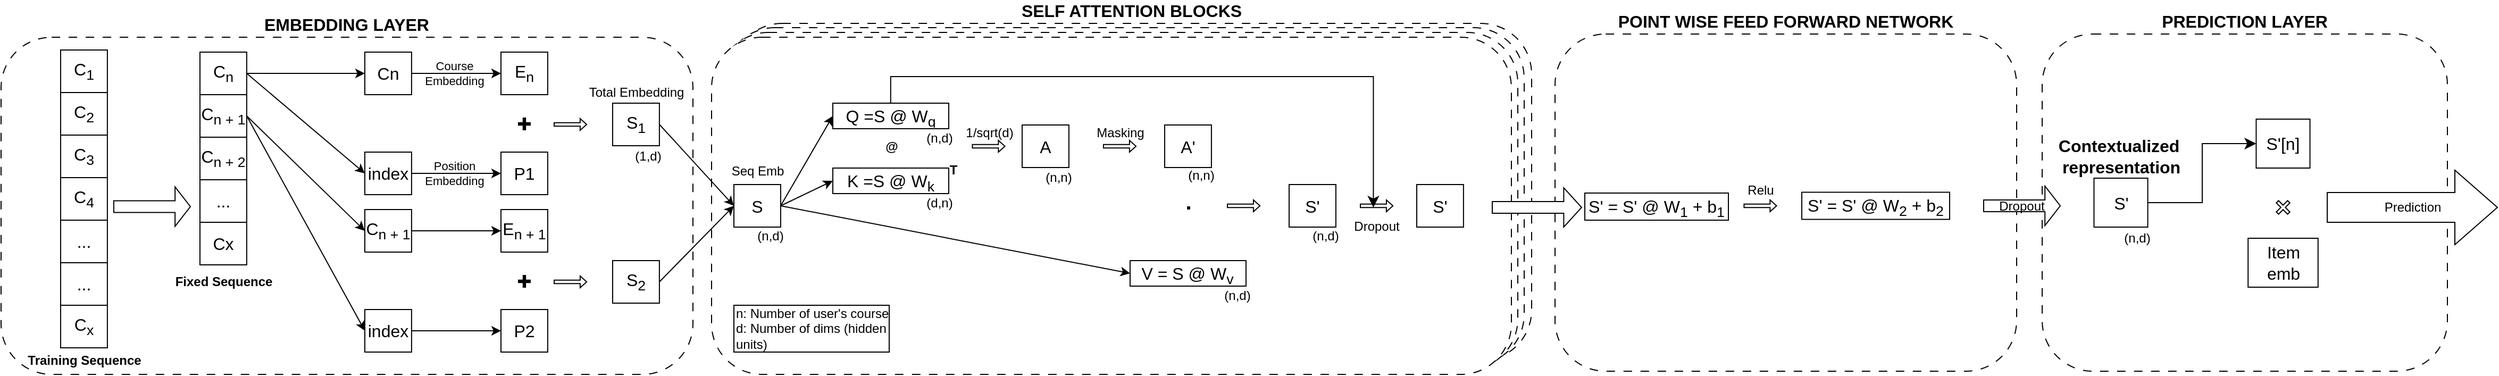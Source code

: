 <mxfile version="26.2.15" pages="2">
  <diagram name="SASRec" id="ycd4AqWMqtb6JNKQn1Xa">
    <mxGraphModel dx="1640" dy="646" grid="0" gridSize="10" guides="1" tooltips="1" connect="1" arrows="1" fold="1" page="0" pageScale="1" pageWidth="850" pageHeight="1100" math="0" shadow="0">
      <root>
        <mxCell id="0" />
        <mxCell id="1" parent="0" />
        <mxCell id="j9KJ5yuXrT_S9AdhNe95-25" value="&lt;b&gt;&lt;font style=&quot;font-size: 16px;&quot;&gt;PREDICTION LAYER&lt;/font&gt;&lt;/b&gt;" style="rounded=1;whiteSpace=wrap;html=1;dashed=1;dashPattern=8 8;labelPosition=center;verticalLabelPosition=top;align=center;verticalAlign=bottom;" parent="1" vertex="1">
          <mxGeometry x="1712" y="216" width="381" height="317" as="geometry" />
        </mxCell>
        <mxCell id="j9KJ5yuXrT_S9AdhNe95-22" value="&lt;b&gt;&lt;font style=&quot;font-size: 16px;&quot;&gt;SELF ATTENTION BLOCKS&lt;/font&gt;&lt;/b&gt;" style="rounded=1;whiteSpace=wrap;html=1;dashed=1;dashPattern=8 8;labelPosition=center;verticalLabelPosition=top;align=center;verticalAlign=bottom;" parent="1" vertex="1">
          <mxGeometry x="480" y="206" width="752" height="317" as="geometry" />
        </mxCell>
        <mxCell id="j9KJ5yuXrT_S9AdhNe95-24" value="" style="rounded=1;whiteSpace=wrap;html=1;dashed=1;dashPattern=8 8;labelPosition=center;verticalLabelPosition=top;align=center;verticalAlign=bottom;" parent="1" vertex="1">
          <mxGeometry x="473" y="210" width="752" height="317" as="geometry" />
        </mxCell>
        <mxCell id="j9KJ5yuXrT_S9AdhNe95-23" value="" style="rounded=1;whiteSpace=wrap;html=1;dashed=1;dashPattern=8 8;labelPosition=center;verticalLabelPosition=top;align=center;verticalAlign=bottom;" parent="1" vertex="1">
          <mxGeometry x="467" y="214.5" width="752" height="317" as="geometry" />
        </mxCell>
        <mxCell id="j9KJ5yuXrT_S9AdhNe95-2" value="&lt;b&gt;&lt;font style=&quot;font-size: 16px;&quot;&gt;EMBEDDING LAYER&lt;/font&gt;&lt;/b&gt;" style="rounded=1;whiteSpace=wrap;html=1;dashed=1;dashPattern=8 8;labelPosition=center;verticalLabelPosition=top;align=center;verticalAlign=bottom;" parent="1" vertex="1">
          <mxGeometry x="-207" y="219" width="650.48" height="317" as="geometry" />
        </mxCell>
        <mxCell id="rvzsoMnx6y7NhFi0UlCl-1" value="" style="rounded=1;whiteSpace=wrap;html=1;dashed=1;dashPattern=8 8;labelPosition=center;verticalLabelPosition=top;align=center;verticalAlign=bottom;" parent="1" vertex="1">
          <mxGeometry x="461" y="219" width="752" height="317" as="geometry" />
        </mxCell>
        <mxCell id="rvzsoMnx6y7NhFi0UlCl-27" value="" style="group" parent="1" vertex="1" connectable="0">
          <mxGeometry x="-29.02" y="194" width="62" height="239" as="geometry" />
        </mxCell>
        <mxCell id="rvzsoMnx6y7NhFi0UlCl-3" value="" style="shape=table;startSize=0;container=1;collapsible=0;childLayout=tableLayout;fontSize=16;" parent="rvzsoMnx6y7NhFi0UlCl-27" vertex="1">
          <mxGeometry x="9.02" y="39" width="43.952" height="200" as="geometry" />
        </mxCell>
        <mxCell id="rvzsoMnx6y7NhFi0UlCl-24" style="shape=tableRow;horizontal=0;startSize=0;swimlaneHead=0;swimlaneBody=0;strokeColor=inherit;top=0;left=0;bottom=0;right=0;collapsible=0;dropTarget=0;fillColor=none;points=[[0,0.5],[1,0.5]];portConstraint=eastwest;fontSize=16;" parent="rvzsoMnx6y7NhFi0UlCl-3" vertex="1">
          <mxGeometry width="43.952" height="40" as="geometry" />
        </mxCell>
        <mxCell id="rvzsoMnx6y7NhFi0UlCl-25" value="C&lt;sub&gt;n&lt;/sub&gt;" style="shape=partialRectangle;html=1;whiteSpace=wrap;connectable=0;strokeColor=inherit;overflow=hidden;fillColor=none;top=0;left=0;bottom=0;right=0;pointerEvents=1;fontSize=16;" parent="rvzsoMnx6y7NhFi0UlCl-24" vertex="1">
          <mxGeometry width="44" height="40" as="geometry">
            <mxRectangle width="44" height="40" as="alternateBounds" />
          </mxGeometry>
        </mxCell>
        <mxCell id="rvzsoMnx6y7NhFi0UlCl-22" style="shape=tableRow;horizontal=0;startSize=0;swimlaneHead=0;swimlaneBody=0;strokeColor=inherit;top=0;left=0;bottom=0;right=0;collapsible=0;dropTarget=0;fillColor=none;points=[[0,0.5],[1,0.5]];portConstraint=eastwest;fontSize=16;" parent="rvzsoMnx6y7NhFi0UlCl-3" vertex="1">
          <mxGeometry y="40" width="43.952" height="40" as="geometry" />
        </mxCell>
        <mxCell id="rvzsoMnx6y7NhFi0UlCl-23" value="C&lt;sub&gt;n + 1&lt;/sub&gt;" style="shape=partialRectangle;html=1;whiteSpace=wrap;connectable=0;strokeColor=inherit;overflow=hidden;fillColor=none;top=0;left=0;bottom=0;right=0;pointerEvents=1;fontSize=16;" parent="rvzsoMnx6y7NhFi0UlCl-22" vertex="1">
          <mxGeometry width="44" height="40" as="geometry">
            <mxRectangle width="44" height="40" as="alternateBounds" />
          </mxGeometry>
        </mxCell>
        <mxCell id="rvzsoMnx6y7NhFi0UlCl-4" value="" style="shape=tableRow;horizontal=0;startSize=0;swimlaneHead=0;swimlaneBody=0;strokeColor=inherit;top=0;left=0;bottom=0;right=0;collapsible=0;dropTarget=0;fillColor=none;points=[[0,0.5],[1,0.5]];portConstraint=eastwest;fontSize=16;" parent="rvzsoMnx6y7NhFi0UlCl-3" vertex="1">
          <mxGeometry y="80" width="43.952" height="40" as="geometry" />
        </mxCell>
        <mxCell id="rvzsoMnx6y7NhFi0UlCl-5" value="C&lt;sub&gt;n + 2&lt;/sub&gt;" style="shape=partialRectangle;html=1;whiteSpace=wrap;connectable=0;strokeColor=inherit;overflow=hidden;fillColor=none;top=0;left=0;bottom=0;right=0;pointerEvents=1;fontSize=16;" parent="rvzsoMnx6y7NhFi0UlCl-4" vertex="1">
          <mxGeometry width="44" height="40" as="geometry">
            <mxRectangle width="44" height="40" as="alternateBounds" />
          </mxGeometry>
        </mxCell>
        <mxCell id="rvzsoMnx6y7NhFi0UlCl-8" value="" style="shape=tableRow;horizontal=0;startSize=0;swimlaneHead=0;swimlaneBody=0;strokeColor=inherit;top=0;left=0;bottom=0;right=0;collapsible=0;dropTarget=0;fillColor=none;points=[[0,0.5],[1,0.5]];portConstraint=eastwest;fontSize=16;" parent="rvzsoMnx6y7NhFi0UlCl-3" vertex="1">
          <mxGeometry y="120" width="43.952" height="40" as="geometry" />
        </mxCell>
        <mxCell id="rvzsoMnx6y7NhFi0UlCl-9" value="..." style="shape=partialRectangle;html=1;whiteSpace=wrap;connectable=0;strokeColor=inherit;overflow=hidden;fillColor=none;top=0;left=0;bottom=0;right=0;pointerEvents=1;fontSize=16;" parent="rvzsoMnx6y7NhFi0UlCl-8" vertex="1">
          <mxGeometry width="44" height="40" as="geometry">
            <mxRectangle width="44" height="40" as="alternateBounds" />
          </mxGeometry>
        </mxCell>
        <mxCell id="rvzsoMnx6y7NhFi0UlCl-12" value="" style="shape=tableRow;horizontal=0;startSize=0;swimlaneHead=0;swimlaneBody=0;strokeColor=inherit;top=0;left=0;bottom=0;right=0;collapsible=0;dropTarget=0;fillColor=none;points=[[0,0.5],[1,0.5]];portConstraint=eastwest;fontSize=16;" parent="rvzsoMnx6y7NhFi0UlCl-3" vertex="1">
          <mxGeometry y="160" width="43.952" height="40" as="geometry" />
        </mxCell>
        <mxCell id="rvzsoMnx6y7NhFi0UlCl-13" value="Cx" style="shape=partialRectangle;html=1;whiteSpace=wrap;connectable=0;strokeColor=inherit;overflow=hidden;fillColor=none;top=0;left=0;bottom=0;right=0;pointerEvents=1;fontSize=16;" parent="rvzsoMnx6y7NhFi0UlCl-12" vertex="1">
          <mxGeometry width="44" height="40" as="geometry">
            <mxRectangle width="44" height="40" as="alternateBounds" />
          </mxGeometry>
        </mxCell>
        <mxCell id="rvzsoMnx6y7NhFi0UlCl-28" value="" style="endArrow=classic;html=1;rounded=0;exitX=1;exitY=0.5;exitDx=0;exitDy=0;entryX=0;entryY=0.5;entryDx=0;entryDy=0;" parent="1" source="rvzsoMnx6y7NhFi0UlCl-24" target="rvzsoMnx6y7NhFi0UlCl-30" edge="1">
          <mxGeometry width="50" height="50" relative="1" as="geometry">
            <mxPoint x="181" y="346" as="sourcePoint" />
            <mxPoint x="231" y="296" as="targetPoint" />
          </mxGeometry>
        </mxCell>
        <mxCell id="rvzsoMnx6y7NhFi0UlCl-29" value="" style="shape=table;startSize=0;container=1;collapsible=0;childLayout=tableLayout;fontSize=16;" parent="1" vertex="1">
          <mxGeometry x="135" y="233" width="43.952" height="40" as="geometry" />
        </mxCell>
        <mxCell id="rvzsoMnx6y7NhFi0UlCl-30" style="shape=tableRow;horizontal=0;startSize=0;swimlaneHead=0;swimlaneBody=0;strokeColor=inherit;top=0;left=0;bottom=0;right=0;collapsible=0;dropTarget=0;fillColor=none;points=[[0,0.5],[1,0.5]];portConstraint=eastwest;fontSize=16;" parent="rvzsoMnx6y7NhFi0UlCl-29" vertex="1">
          <mxGeometry width="43.952" height="40" as="geometry" />
        </mxCell>
        <mxCell id="rvzsoMnx6y7NhFi0UlCl-31" value="Cn" style="shape=partialRectangle;html=1;whiteSpace=wrap;connectable=0;strokeColor=inherit;overflow=hidden;fillColor=none;top=0;left=0;bottom=0;right=0;pointerEvents=1;fontSize=16;" parent="rvzsoMnx6y7NhFi0UlCl-30" vertex="1">
          <mxGeometry width="44" height="40" as="geometry">
            <mxRectangle width="44" height="40" as="alternateBounds" />
          </mxGeometry>
        </mxCell>
        <mxCell id="rvzsoMnx6y7NhFi0UlCl-44" value="" style="shape=table;startSize=0;container=1;collapsible=0;childLayout=tableLayout;fontSize=16;" parent="1" vertex="1">
          <mxGeometry x="135" y="327" width="43.952" height="40" as="geometry" />
        </mxCell>
        <mxCell id="rvzsoMnx6y7NhFi0UlCl-45" style="shape=tableRow;horizontal=0;startSize=0;swimlaneHead=0;swimlaneBody=0;strokeColor=inherit;top=0;left=0;bottom=0;right=0;collapsible=0;dropTarget=0;fillColor=none;points=[[0,0.5],[1,0.5]];portConstraint=eastwest;fontSize=16;" parent="rvzsoMnx6y7NhFi0UlCl-44" vertex="1">
          <mxGeometry width="43.952" height="40" as="geometry" />
        </mxCell>
        <mxCell id="rvzsoMnx6y7NhFi0UlCl-46" value="index" style="shape=partialRectangle;html=1;whiteSpace=wrap;connectable=0;strokeColor=inherit;overflow=hidden;fillColor=none;top=0;left=0;bottom=0;right=0;pointerEvents=1;fontSize=16;" parent="rvzsoMnx6y7NhFi0UlCl-45" vertex="1">
          <mxGeometry width="44" height="40" as="geometry">
            <mxRectangle width="44" height="40" as="alternateBounds" />
          </mxGeometry>
        </mxCell>
        <mxCell id="rvzsoMnx6y7NhFi0UlCl-48" value="" style="endArrow=classic;html=1;rounded=0;exitX=1;exitY=0.5;exitDx=0;exitDy=0;entryX=0;entryY=0.5;entryDx=0;entryDy=0;" parent="1" source="rvzsoMnx6y7NhFi0UlCl-24" target="rvzsoMnx6y7NhFi0UlCl-45" edge="1">
          <mxGeometry width="50" height="50" relative="1" as="geometry">
            <mxPoint x="34" y="263" as="sourcePoint" />
            <mxPoint x="145" y="263" as="targetPoint" />
          </mxGeometry>
        </mxCell>
        <mxCell id="rvzsoMnx6y7NhFi0UlCl-49" value="" style="shape=table;startSize=0;container=1;collapsible=0;childLayout=tableLayout;fontSize=16;" parent="1" vertex="1">
          <mxGeometry x="263" y="233" width="43.952" height="40" as="geometry" />
        </mxCell>
        <mxCell id="rvzsoMnx6y7NhFi0UlCl-50" style="shape=tableRow;horizontal=0;startSize=0;swimlaneHead=0;swimlaneBody=0;strokeColor=inherit;top=0;left=0;bottom=0;right=0;collapsible=0;dropTarget=0;fillColor=none;points=[[0,0.5],[1,0.5]];portConstraint=eastwest;fontSize=16;" parent="rvzsoMnx6y7NhFi0UlCl-49" vertex="1">
          <mxGeometry width="43.952" height="40" as="geometry" />
        </mxCell>
        <mxCell id="rvzsoMnx6y7NhFi0UlCl-51" value="E&lt;sub&gt;n&lt;/sub&gt;" style="shape=partialRectangle;html=1;whiteSpace=wrap;connectable=0;strokeColor=inherit;overflow=hidden;fillColor=none;top=0;left=0;bottom=0;right=0;pointerEvents=1;fontSize=16;" parent="rvzsoMnx6y7NhFi0UlCl-50" vertex="1">
          <mxGeometry width="44" height="40" as="geometry">
            <mxRectangle width="44" height="40" as="alternateBounds" />
          </mxGeometry>
        </mxCell>
        <mxCell id="rvzsoMnx6y7NhFi0UlCl-52" value="" style="shape=table;startSize=0;container=1;collapsible=0;childLayout=tableLayout;fontSize=16;" parent="1" vertex="1">
          <mxGeometry x="263" y="327" width="43.952" height="40" as="geometry" />
        </mxCell>
        <mxCell id="rvzsoMnx6y7NhFi0UlCl-53" style="shape=tableRow;horizontal=0;startSize=0;swimlaneHead=0;swimlaneBody=0;strokeColor=inherit;top=0;left=0;bottom=0;right=0;collapsible=0;dropTarget=0;fillColor=none;points=[[0,0.5],[1,0.5]];portConstraint=eastwest;fontSize=16;" parent="rvzsoMnx6y7NhFi0UlCl-52" vertex="1">
          <mxGeometry width="43.952" height="40" as="geometry" />
        </mxCell>
        <mxCell id="rvzsoMnx6y7NhFi0UlCl-54" value="P1" style="shape=partialRectangle;html=1;whiteSpace=wrap;connectable=0;strokeColor=inherit;overflow=hidden;fillColor=none;top=0;left=0;bottom=0;right=0;pointerEvents=1;fontSize=16;" parent="rvzsoMnx6y7NhFi0UlCl-53" vertex="1">
          <mxGeometry width="44" height="40" as="geometry">
            <mxRectangle width="44" height="40" as="alternateBounds" />
          </mxGeometry>
        </mxCell>
        <mxCell id="rvzsoMnx6y7NhFi0UlCl-55" value="" style="endArrow=classic;html=1;rounded=0;exitX=1;exitY=0.5;exitDx=0;exitDy=0;entryX=0;entryY=0.5;entryDx=0;entryDy=0;" parent="1" source="rvzsoMnx6y7NhFi0UlCl-30" target="rvzsoMnx6y7NhFi0UlCl-50" edge="1">
          <mxGeometry width="50" height="50" relative="1" as="geometry">
            <mxPoint x="177" y="252.76" as="sourcePoint" />
            <mxPoint x="288" y="252.76" as="targetPoint" />
          </mxGeometry>
        </mxCell>
        <mxCell id="rvzsoMnx6y7NhFi0UlCl-56" value="Course&lt;div&gt;Embedding&lt;/div&gt;" style="edgeLabel;html=1;align=center;verticalAlign=middle;resizable=0;points=[];labelBackgroundColor=none;" parent="rvzsoMnx6y7NhFi0UlCl-55" vertex="1" connectable="0">
          <mxGeometry x="-0.059" relative="1" as="geometry">
            <mxPoint as="offset" />
          </mxGeometry>
        </mxCell>
        <mxCell id="rvzsoMnx6y7NhFi0UlCl-58" value="" style="endArrow=classic;html=1;rounded=0;exitX=1;exitY=0.5;exitDx=0;exitDy=0;entryX=0;entryY=0.5;entryDx=0;entryDy=0;" parent="1" source="rvzsoMnx6y7NhFi0UlCl-45" target="rvzsoMnx6y7NhFi0UlCl-53" edge="1">
          <mxGeometry width="50" height="50" relative="1" as="geometry">
            <mxPoint x="185" y="310" as="sourcePoint" />
            <mxPoint x="269" y="310" as="targetPoint" />
          </mxGeometry>
        </mxCell>
        <mxCell id="rvzsoMnx6y7NhFi0UlCl-59" value="Position&lt;div&gt;Embedding&lt;/div&gt;" style="edgeLabel;html=1;align=center;verticalAlign=middle;resizable=0;points=[];labelBackgroundColor=none;" parent="rvzsoMnx6y7NhFi0UlCl-58" vertex="1" connectable="0">
          <mxGeometry x="-0.059" relative="1" as="geometry">
            <mxPoint as="offset" />
          </mxGeometry>
        </mxCell>
        <mxCell id="rvzsoMnx6y7NhFi0UlCl-60" value="" style="shape=cross;whiteSpace=wrap;html=1;fillColor=#000000;" parent="1" vertex="1">
          <mxGeometry x="279.48" y="295" width="11" height="11" as="geometry" />
        </mxCell>
        <mxCell id="rvzsoMnx6y7NhFi0UlCl-64" value="" style="shape=table;startSize=0;container=1;collapsible=0;childLayout=tableLayout;fontSize=16;" parent="1" vertex="1">
          <mxGeometry x="482" y="357.5" width="43.952" height="40" as="geometry" />
        </mxCell>
        <mxCell id="rvzsoMnx6y7NhFi0UlCl-65" style="shape=tableRow;horizontal=0;startSize=0;swimlaneHead=0;swimlaneBody=0;strokeColor=inherit;top=0;left=0;bottom=0;right=0;collapsible=0;dropTarget=0;fillColor=none;points=[[0,0.5],[1,0.5]];portConstraint=eastwest;fontSize=16;" parent="rvzsoMnx6y7NhFi0UlCl-64" vertex="1">
          <mxGeometry width="43.952" height="40" as="geometry" />
        </mxCell>
        <mxCell id="rvzsoMnx6y7NhFi0UlCl-66" value="S" style="shape=partialRectangle;html=1;whiteSpace=wrap;connectable=0;strokeColor=inherit;overflow=hidden;fillColor=none;top=0;left=0;bottom=0;right=0;pointerEvents=1;fontSize=16;" parent="rvzsoMnx6y7NhFi0UlCl-65" vertex="1">
          <mxGeometry width="44" height="40" as="geometry">
            <mxRectangle width="44" height="40" as="alternateBounds" />
          </mxGeometry>
        </mxCell>
        <mxCell id="rvzsoMnx6y7NhFi0UlCl-67" value="Total Embedding" style="text;html=1;align=center;verticalAlign=middle;resizable=0;points=[];autosize=1;strokeColor=none;fillColor=none;" parent="1" vertex="1">
          <mxGeometry x="336.48" y="257.5" width="107" height="26" as="geometry" />
        </mxCell>
        <mxCell id="rvzsoMnx6y7NhFi0UlCl-73" value="" style="shape=table;startSize=0;container=1;collapsible=0;childLayout=tableLayout;fontSize=16;" parent="1" vertex="1">
          <mxGeometry x="575" y="281" width="109" height="24" as="geometry" />
        </mxCell>
        <mxCell id="rvzsoMnx6y7NhFi0UlCl-74" style="shape=tableRow;horizontal=0;startSize=0;swimlaneHead=0;swimlaneBody=0;strokeColor=inherit;top=0;left=0;bottom=0;right=0;collapsible=0;dropTarget=0;fillColor=none;points=[[0,0.5],[1,0.5]];portConstraint=eastwest;fontSize=16;" parent="rvzsoMnx6y7NhFi0UlCl-73" vertex="1">
          <mxGeometry width="109" height="24" as="geometry" />
        </mxCell>
        <mxCell id="rvzsoMnx6y7NhFi0UlCl-75" value="Q =S @ W&lt;sub&gt;q&lt;/sub&gt;" style="shape=partialRectangle;html=1;whiteSpace=wrap;connectable=0;strokeColor=inherit;overflow=hidden;fillColor=none;top=0;left=0;bottom=0;right=0;pointerEvents=1;fontSize=16;" parent="rvzsoMnx6y7NhFi0UlCl-74" vertex="1">
          <mxGeometry width="109" height="24" as="geometry">
            <mxRectangle width="109" height="24" as="alternateBounds" />
          </mxGeometry>
        </mxCell>
        <mxCell id="rvzsoMnx6y7NhFi0UlCl-76" value="" style="shape=table;startSize=0;container=1;collapsible=0;childLayout=tableLayout;fontSize=16;" parent="1" vertex="1">
          <mxGeometry x="575" y="342" width="109" height="24" as="geometry" />
        </mxCell>
        <mxCell id="rvzsoMnx6y7NhFi0UlCl-77" style="shape=tableRow;horizontal=0;startSize=0;swimlaneHead=0;swimlaneBody=0;strokeColor=inherit;top=0;left=0;bottom=0;right=0;collapsible=0;dropTarget=0;fillColor=none;points=[[0,0.5],[1,0.5]];portConstraint=eastwest;fontSize=16;" parent="rvzsoMnx6y7NhFi0UlCl-76" vertex="1">
          <mxGeometry width="109" height="24" as="geometry" />
        </mxCell>
        <mxCell id="rvzsoMnx6y7NhFi0UlCl-78" value="K =S @ W&lt;sub&gt;k&lt;/sub&gt;" style="shape=partialRectangle;html=1;whiteSpace=wrap;connectable=0;strokeColor=inherit;overflow=hidden;fillColor=none;top=0;left=0;bottom=0;right=0;pointerEvents=1;fontSize=16;" parent="rvzsoMnx6y7NhFi0UlCl-77" vertex="1">
          <mxGeometry width="109" height="24" as="geometry">
            <mxRectangle width="109" height="24" as="alternateBounds" />
          </mxGeometry>
        </mxCell>
        <mxCell id="rvzsoMnx6y7NhFi0UlCl-80" value="" style="shape=table;startSize=0;container=1;collapsible=0;childLayout=tableLayout;fontSize=16;" parent="1" vertex="1">
          <mxGeometry x="854.48" y="429" width="109" height="24" as="geometry" />
        </mxCell>
        <mxCell id="rvzsoMnx6y7NhFi0UlCl-81" style="shape=tableRow;horizontal=0;startSize=0;swimlaneHead=0;swimlaneBody=0;strokeColor=inherit;top=0;left=0;bottom=0;right=0;collapsible=0;dropTarget=0;fillColor=none;points=[[0,0.5],[1,0.5]];portConstraint=eastwest;fontSize=16;" parent="rvzsoMnx6y7NhFi0UlCl-80" vertex="1">
          <mxGeometry width="109" height="24" as="geometry" />
        </mxCell>
        <mxCell id="rvzsoMnx6y7NhFi0UlCl-82" value="V = S @ W&lt;sub&gt;v&lt;/sub&gt;" style="shape=partialRectangle;html=1;whiteSpace=wrap;connectable=0;strokeColor=inherit;overflow=hidden;fillColor=none;top=0;left=0;bottom=0;right=0;pointerEvents=1;fontSize=16;" parent="rvzsoMnx6y7NhFi0UlCl-81" vertex="1">
          <mxGeometry width="109" height="24" as="geometry">
            <mxRectangle width="109" height="24" as="alternateBounds" />
          </mxGeometry>
        </mxCell>
        <mxCell id="rvzsoMnx6y7NhFi0UlCl-83" value="" style="endArrow=classic;html=1;rounded=0;exitX=1;exitY=0.5;exitDx=0;exitDy=0;entryX=0;entryY=0.5;entryDx=0;entryDy=0;" parent="1" source="rvzsoMnx6y7NhFi0UlCl-64" target="rvzsoMnx6y7NhFi0UlCl-74" edge="1">
          <mxGeometry width="50" height="50" relative="1" as="geometry">
            <mxPoint x="497" y="322.5" as="sourcePoint" />
            <mxPoint x="547" y="272.5" as="targetPoint" />
          </mxGeometry>
        </mxCell>
        <mxCell id="rvzsoMnx6y7NhFi0UlCl-84" value="" style="endArrow=classic;html=1;rounded=0;exitX=1;exitY=0.5;exitDx=0;exitDy=0;entryX=0;entryY=0.5;entryDx=0;entryDy=0;" parent="1" source="rvzsoMnx6y7NhFi0UlCl-64" target="rvzsoMnx6y7NhFi0UlCl-77" edge="1">
          <mxGeometry width="50" height="50" relative="1" as="geometry">
            <mxPoint x="536" y="311.5" as="sourcePoint" />
            <mxPoint x="585" y="279.5" as="targetPoint" />
          </mxGeometry>
        </mxCell>
        <mxCell id="rvzsoMnx6y7NhFi0UlCl-85" value="" style="endArrow=classic;html=1;rounded=0;exitX=1;exitY=0.5;exitDx=0;exitDy=0;entryX=0;entryY=0.5;entryDx=0;entryDy=0;" parent="1" source="rvzsoMnx6y7NhFi0UlCl-64" target="rvzsoMnx6y7NhFi0UlCl-81" edge="1">
          <mxGeometry width="50" height="50" relative="1" as="geometry">
            <mxPoint x="536" y="311.5" as="sourcePoint" />
            <mxPoint x="585" y="310.5" as="targetPoint" />
          </mxGeometry>
        </mxCell>
        <mxCell id="rvzsoMnx6y7NhFi0UlCl-87" value="" style="shape=singleArrow;whiteSpace=wrap;html=1;" parent="1" vertex="1">
          <mxGeometry x="706.22" y="316" width="30.56" height="11" as="geometry" />
        </mxCell>
        <mxCell id="rvzsoMnx6y7NhFi0UlCl-88" value="1/sqrt(d)" style="text;html=1;align=center;verticalAlign=middle;resizable=0;points=[];autosize=1;strokeColor=none;fillColor=none;" parent="1" vertex="1">
          <mxGeometry x="690" y="295.5" width="63" height="26" as="geometry" />
        </mxCell>
        <mxCell id="rvzsoMnx6y7NhFi0UlCl-91" value="&lt;b&gt;@&lt;/b&gt;" style="text;html=1;align=center;verticalAlign=middle;resizable=0;points=[];autosize=1;strokeColor=none;fillColor=none;" parent="1" vertex="1">
          <mxGeometry x="614.5" y="308.5" width="30" height="26" as="geometry" />
        </mxCell>
        <mxCell id="rvzsoMnx6y7NhFi0UlCl-92" value="&lt;b&gt;T&lt;/b&gt;" style="text;html=1;align=center;verticalAlign=middle;resizable=0;points=[];autosize=1;strokeColor=none;fillColor=none;" parent="1" vertex="1">
          <mxGeometry x="675" y="330.5" width="25" height="26" as="geometry" />
        </mxCell>
        <mxCell id="rvzsoMnx6y7NhFi0UlCl-96" value="" style="shape=table;startSize=0;container=1;collapsible=0;childLayout=tableLayout;fontSize=16;" parent="1" vertex="1">
          <mxGeometry x="753" y="301.5" width="43.952" height="40" as="geometry" />
        </mxCell>
        <mxCell id="rvzsoMnx6y7NhFi0UlCl-97" style="shape=tableRow;horizontal=0;startSize=0;swimlaneHead=0;swimlaneBody=0;strokeColor=inherit;top=0;left=0;bottom=0;right=0;collapsible=0;dropTarget=0;fillColor=none;points=[[0,0.5],[1,0.5]];portConstraint=eastwest;fontSize=16;" parent="rvzsoMnx6y7NhFi0UlCl-96" vertex="1">
          <mxGeometry width="43.952" height="40" as="geometry" />
        </mxCell>
        <mxCell id="rvzsoMnx6y7NhFi0UlCl-98" value="A" style="shape=partialRectangle;html=1;whiteSpace=wrap;connectable=0;strokeColor=inherit;overflow=hidden;fillColor=none;top=0;left=0;bottom=0;right=0;pointerEvents=1;fontSize=16;" parent="rvzsoMnx6y7NhFi0UlCl-97" vertex="1">
          <mxGeometry width="44" height="40" as="geometry">
            <mxRectangle width="44" height="40" as="alternateBounds" />
          </mxGeometry>
        </mxCell>
        <mxCell id="rvzsoMnx6y7NhFi0UlCl-99" value="&lt;font style=&quot;font-size: 20px;&quot;&gt;&lt;b&gt;.&lt;/b&gt;&lt;/font&gt;" style="text;html=1;align=center;verticalAlign=middle;resizable=0;points=[];autosize=1;strokeColor=none;fillColor=none;" parent="1" vertex="1">
          <mxGeometry x="896.98" y="355" width="24" height="36" as="geometry" />
        </mxCell>
        <mxCell id="rvzsoMnx6y7NhFi0UlCl-100" value="" style="shape=singleArrow;whiteSpace=wrap;html=1;" parent="1" vertex="1">
          <mxGeometry x="313" y="295.5" width="30.56" height="11" as="geometry" />
        </mxCell>
        <mxCell id="rvzsoMnx6y7NhFi0UlCl-101" value="" style="shape=table;startSize=0;container=1;collapsible=0;childLayout=tableLayout;fontSize=16;" parent="1" vertex="1">
          <mxGeometry x="368" y="281" width="43.952" height="40" as="geometry" />
        </mxCell>
        <mxCell id="rvzsoMnx6y7NhFi0UlCl-102" style="shape=tableRow;horizontal=0;startSize=0;swimlaneHead=0;swimlaneBody=0;strokeColor=inherit;top=0;left=0;bottom=0;right=0;collapsible=0;dropTarget=0;fillColor=none;points=[[0,0.5],[1,0.5]];portConstraint=eastwest;fontSize=16;" parent="rvzsoMnx6y7NhFi0UlCl-101" vertex="1">
          <mxGeometry width="43.952" height="40" as="geometry" />
        </mxCell>
        <mxCell id="rvzsoMnx6y7NhFi0UlCl-103" value="S&lt;sub&gt;1&lt;/sub&gt;" style="shape=partialRectangle;html=1;whiteSpace=wrap;connectable=0;strokeColor=inherit;overflow=hidden;fillColor=none;top=0;left=0;bottom=0;right=0;pointerEvents=1;fontSize=16;" parent="rvzsoMnx6y7NhFi0UlCl-102" vertex="1">
          <mxGeometry width="44" height="40" as="geometry">
            <mxRectangle width="44" height="40" as="alternateBounds" />
          </mxGeometry>
        </mxCell>
        <mxCell id="rvzsoMnx6y7NhFi0UlCl-104" value="" style="endArrow=classic;html=1;rounded=0;exitX=1;exitY=0.5;exitDx=0;exitDy=0;entryX=0;entryY=0.5;entryDx=0;entryDy=0;" parent="1" source="rvzsoMnx6y7NhFi0UlCl-102" target="rvzsoMnx6y7NhFi0UlCl-65" edge="1">
          <mxGeometry width="50" height="50" relative="1" as="geometry">
            <mxPoint x="439" y="300" as="sourcePoint" />
            <mxPoint x="489" y="250" as="targetPoint" />
          </mxGeometry>
        </mxCell>
        <mxCell id="rvzsoMnx6y7NhFi0UlCl-105" value="Seq Emb" style="text;html=1;align=center;verticalAlign=middle;resizable=0;points=[];autosize=1;strokeColor=none;fillColor=none;" parent="1" vertex="1">
          <mxGeometry x="470.48" y="331.5" width="67" height="26" as="geometry" />
        </mxCell>
        <mxCell id="rvzsoMnx6y7NhFi0UlCl-132" value="" style="shape=table;startSize=0;container=1;collapsible=0;childLayout=tableLayout;fontSize=16;" parent="1" vertex="1">
          <mxGeometry x="135" y="381" width="43.952" height="40" as="geometry" />
        </mxCell>
        <mxCell id="rvzsoMnx6y7NhFi0UlCl-133" style="shape=tableRow;horizontal=0;startSize=0;swimlaneHead=0;swimlaneBody=0;strokeColor=inherit;top=0;left=0;bottom=0;right=0;collapsible=0;dropTarget=0;fillColor=none;points=[[0,0.5],[1,0.5]];portConstraint=eastwest;fontSize=16;" parent="rvzsoMnx6y7NhFi0UlCl-132" vertex="1">
          <mxGeometry width="43.952" height="40" as="geometry" />
        </mxCell>
        <mxCell id="rvzsoMnx6y7NhFi0UlCl-134" value="C&lt;sub&gt;n + 1&lt;/sub&gt;" style="shape=partialRectangle;html=1;whiteSpace=wrap;connectable=0;strokeColor=inherit;overflow=hidden;fillColor=none;top=0;left=0;bottom=0;right=0;pointerEvents=1;fontSize=16;" parent="rvzsoMnx6y7NhFi0UlCl-133" vertex="1">
          <mxGeometry width="44" height="40" as="geometry">
            <mxRectangle width="44" height="40" as="alternateBounds" />
          </mxGeometry>
        </mxCell>
        <mxCell id="rvzsoMnx6y7NhFi0UlCl-135" value="" style="shape=table;startSize=0;container=1;collapsible=0;childLayout=tableLayout;fontSize=16;" parent="1" vertex="1">
          <mxGeometry x="135" y="475" width="43.952" height="40" as="geometry" />
        </mxCell>
        <mxCell id="rvzsoMnx6y7NhFi0UlCl-136" style="shape=tableRow;horizontal=0;startSize=0;swimlaneHead=0;swimlaneBody=0;strokeColor=inherit;top=0;left=0;bottom=0;right=0;collapsible=0;dropTarget=0;fillColor=none;points=[[0,0.5],[1,0.5]];portConstraint=eastwest;fontSize=16;" parent="rvzsoMnx6y7NhFi0UlCl-135" vertex="1">
          <mxGeometry width="43.952" height="40" as="geometry" />
        </mxCell>
        <mxCell id="rvzsoMnx6y7NhFi0UlCl-137" value="index" style="shape=partialRectangle;html=1;whiteSpace=wrap;connectable=0;strokeColor=inherit;overflow=hidden;fillColor=none;top=0;left=0;bottom=0;right=0;pointerEvents=1;fontSize=16;" parent="rvzsoMnx6y7NhFi0UlCl-136" vertex="1">
          <mxGeometry width="44" height="40" as="geometry">
            <mxRectangle width="44" height="40" as="alternateBounds" />
          </mxGeometry>
        </mxCell>
        <mxCell id="rvzsoMnx6y7NhFi0UlCl-138" value="" style="shape=table;startSize=0;container=1;collapsible=0;childLayout=tableLayout;fontSize=16;" parent="1" vertex="1">
          <mxGeometry x="263" y="381" width="43.952" height="40" as="geometry" />
        </mxCell>
        <mxCell id="rvzsoMnx6y7NhFi0UlCl-139" style="shape=tableRow;horizontal=0;startSize=0;swimlaneHead=0;swimlaneBody=0;strokeColor=inherit;top=0;left=0;bottom=0;right=0;collapsible=0;dropTarget=0;fillColor=none;points=[[0,0.5],[1,0.5]];portConstraint=eastwest;fontSize=16;" parent="rvzsoMnx6y7NhFi0UlCl-138" vertex="1">
          <mxGeometry width="43.952" height="40" as="geometry" />
        </mxCell>
        <mxCell id="rvzsoMnx6y7NhFi0UlCl-140" value="E&lt;sub&gt;n + 1&lt;/sub&gt;" style="shape=partialRectangle;html=1;whiteSpace=wrap;connectable=0;strokeColor=inherit;overflow=hidden;fillColor=none;top=0;left=0;bottom=0;right=0;pointerEvents=1;fontSize=16;" parent="rvzsoMnx6y7NhFi0UlCl-139" vertex="1">
          <mxGeometry width="44" height="40" as="geometry">
            <mxRectangle width="44" height="40" as="alternateBounds" />
          </mxGeometry>
        </mxCell>
        <mxCell id="rvzsoMnx6y7NhFi0UlCl-141" value="" style="shape=table;startSize=0;container=1;collapsible=0;childLayout=tableLayout;fontSize=16;" parent="1" vertex="1">
          <mxGeometry x="263" y="475" width="43.952" height="40" as="geometry" />
        </mxCell>
        <mxCell id="rvzsoMnx6y7NhFi0UlCl-142" style="shape=tableRow;horizontal=0;startSize=0;swimlaneHead=0;swimlaneBody=0;strokeColor=inherit;top=0;left=0;bottom=0;right=0;collapsible=0;dropTarget=0;fillColor=none;points=[[0,0.5],[1,0.5]];portConstraint=eastwest;fontSize=16;" parent="rvzsoMnx6y7NhFi0UlCl-141" vertex="1">
          <mxGeometry width="43.952" height="40" as="geometry" />
        </mxCell>
        <mxCell id="rvzsoMnx6y7NhFi0UlCl-143" value="P2" style="shape=partialRectangle;html=1;whiteSpace=wrap;connectable=0;strokeColor=inherit;overflow=hidden;fillColor=none;top=0;left=0;bottom=0;right=0;pointerEvents=1;fontSize=16;" parent="rvzsoMnx6y7NhFi0UlCl-142" vertex="1">
          <mxGeometry width="44" height="40" as="geometry">
            <mxRectangle width="44" height="40" as="alternateBounds" />
          </mxGeometry>
        </mxCell>
        <mxCell id="rvzsoMnx6y7NhFi0UlCl-144" value="" style="endArrow=classic;html=1;rounded=0;exitX=1;exitY=0.5;exitDx=0;exitDy=0;entryX=0;entryY=0.5;entryDx=0;entryDy=0;" parent="1" source="rvzsoMnx6y7NhFi0UlCl-133" target="rvzsoMnx6y7NhFi0UlCl-139" edge="1">
          <mxGeometry width="50" height="50" relative="1" as="geometry">
            <mxPoint x="177" y="400.76" as="sourcePoint" />
            <mxPoint x="288" y="400.76" as="targetPoint" />
          </mxGeometry>
        </mxCell>
        <mxCell id="rvzsoMnx6y7NhFi0UlCl-146" value="" style="endArrow=classic;html=1;rounded=0;exitX=1;exitY=0.5;exitDx=0;exitDy=0;entryX=0;entryY=0.5;entryDx=0;entryDy=0;" parent="1" source="rvzsoMnx6y7NhFi0UlCl-136" target="rvzsoMnx6y7NhFi0UlCl-142" edge="1">
          <mxGeometry width="50" height="50" relative="1" as="geometry">
            <mxPoint x="185" y="458" as="sourcePoint" />
            <mxPoint x="269" y="458" as="targetPoint" />
          </mxGeometry>
        </mxCell>
        <mxCell id="rvzsoMnx6y7NhFi0UlCl-148" value="" style="shape=cross;whiteSpace=wrap;html=1;fillColor=#000000;" parent="1" vertex="1">
          <mxGeometry x="279.48" y="443" width="11" height="11" as="geometry" />
        </mxCell>
        <mxCell id="rvzsoMnx6y7NhFi0UlCl-149" value="" style="shape=singleArrow;whiteSpace=wrap;html=1;" parent="1" vertex="1">
          <mxGeometry x="313" y="443.5" width="30.56" height="11" as="geometry" />
        </mxCell>
        <mxCell id="rvzsoMnx6y7NhFi0UlCl-150" value="" style="shape=table;startSize=0;container=1;collapsible=0;childLayout=tableLayout;fontSize=16;" parent="1" vertex="1">
          <mxGeometry x="368" y="429" width="43.952" height="40" as="geometry" />
        </mxCell>
        <mxCell id="rvzsoMnx6y7NhFi0UlCl-151" style="shape=tableRow;horizontal=0;startSize=0;swimlaneHead=0;swimlaneBody=0;strokeColor=inherit;top=0;left=0;bottom=0;right=0;collapsible=0;dropTarget=0;fillColor=none;points=[[0,0.5],[1,0.5]];portConstraint=eastwest;fontSize=16;" parent="rvzsoMnx6y7NhFi0UlCl-150" vertex="1">
          <mxGeometry width="43.952" height="40" as="geometry" />
        </mxCell>
        <mxCell id="rvzsoMnx6y7NhFi0UlCl-152" value="S&lt;sub&gt;2&lt;/sub&gt;" style="shape=partialRectangle;html=1;whiteSpace=wrap;connectable=0;strokeColor=inherit;overflow=hidden;fillColor=none;top=0;left=0;bottom=0;right=0;pointerEvents=1;fontSize=16;" parent="rvzsoMnx6y7NhFi0UlCl-151" vertex="1">
          <mxGeometry width="44" height="40" as="geometry">
            <mxRectangle width="44" height="40" as="alternateBounds" />
          </mxGeometry>
        </mxCell>
        <mxCell id="rvzsoMnx6y7NhFi0UlCl-153" value="" style="endArrow=classic;html=1;rounded=0;exitX=1;exitY=0.5;exitDx=0;exitDy=0;entryX=0;entryY=0.5;entryDx=0;entryDy=0;" parent="1" source="rvzsoMnx6y7NhFi0UlCl-151" target="rvzsoMnx6y7NhFi0UlCl-65" edge="1">
          <mxGeometry width="50" height="50" relative="1" as="geometry">
            <mxPoint x="439" y="448" as="sourcePoint" />
            <mxPoint x="482" y="449" as="targetPoint" />
          </mxGeometry>
        </mxCell>
        <mxCell id="rvzsoMnx6y7NhFi0UlCl-154" value="" style="endArrow=classic;html=1;rounded=0;exitX=1;exitY=0.5;exitDx=0;exitDy=0;entryX=0;entryY=0.5;entryDx=0;entryDy=0;" parent="1" source="rvzsoMnx6y7NhFi0UlCl-22" target="rvzsoMnx6y7NhFi0UlCl-133" edge="1">
          <mxGeometry width="50" height="50" relative="1" as="geometry">
            <mxPoint x="34" y="263" as="sourcePoint" />
            <mxPoint x="145" y="357" as="targetPoint" />
          </mxGeometry>
        </mxCell>
        <mxCell id="rvzsoMnx6y7NhFi0UlCl-155" value="" style="endArrow=classic;html=1;rounded=0;exitX=1;exitY=0.5;exitDx=0;exitDy=0;entryX=0;entryY=0.5;entryDx=0;entryDy=0;" parent="1" source="rvzsoMnx6y7NhFi0UlCl-22" target="rvzsoMnx6y7NhFi0UlCl-136" edge="1">
          <mxGeometry width="50" height="50" relative="1" as="geometry">
            <mxPoint x="34" y="263" as="sourcePoint" />
            <mxPoint x="145" y="411" as="targetPoint" />
          </mxGeometry>
        </mxCell>
        <mxCell id="rvzsoMnx6y7NhFi0UlCl-158" value="" style="shape=singleArrow;whiteSpace=wrap;html=1;" parent="1" vertex="1">
          <mxGeometry x="829.48" y="316" width="30.56" height="11" as="geometry" />
        </mxCell>
        <mxCell id="rvzsoMnx6y7NhFi0UlCl-159" value="Masking" style="text;html=1;align=center;verticalAlign=middle;resizable=0;points=[];autosize=1;strokeColor=none;fillColor=none;" parent="1" vertex="1">
          <mxGeometry x="813.26" y="295.5" width="63" height="26" as="geometry" />
        </mxCell>
        <mxCell id="rvzsoMnx6y7NhFi0UlCl-160" value="" style="shape=table;startSize=0;container=1;collapsible=0;childLayout=tableLayout;fontSize=16;" parent="1" vertex="1">
          <mxGeometry x="887" y="301.5" width="43.952" height="40" as="geometry" />
        </mxCell>
        <mxCell id="rvzsoMnx6y7NhFi0UlCl-161" style="shape=tableRow;horizontal=0;startSize=0;swimlaneHead=0;swimlaneBody=0;strokeColor=inherit;top=0;left=0;bottom=0;right=0;collapsible=0;dropTarget=0;fillColor=none;points=[[0,0.5],[1,0.5]];portConstraint=eastwest;fontSize=16;" parent="rvzsoMnx6y7NhFi0UlCl-160" vertex="1">
          <mxGeometry width="43.952" height="40" as="geometry" />
        </mxCell>
        <mxCell id="rvzsoMnx6y7NhFi0UlCl-162" value="A&#39;" style="shape=partialRectangle;html=1;whiteSpace=wrap;connectable=0;strokeColor=inherit;overflow=hidden;fillColor=none;top=0;left=0;bottom=0;right=0;pointerEvents=1;fontSize=16;" parent="rvzsoMnx6y7NhFi0UlCl-161" vertex="1">
          <mxGeometry width="44" height="40" as="geometry">
            <mxRectangle width="44" height="40" as="alternateBounds" />
          </mxGeometry>
        </mxCell>
        <mxCell id="rvzsoMnx6y7NhFi0UlCl-163" value="" style="shape=singleArrow;whiteSpace=wrap;html=1;" parent="1" vertex="1">
          <mxGeometry x="946" y="372" width="30.56" height="11" as="geometry" />
        </mxCell>
        <mxCell id="rvzsoMnx6y7NhFi0UlCl-164" value="" style="shape=table;startSize=0;container=1;collapsible=0;childLayout=tableLayout;fontSize=16;" parent="1" vertex="1">
          <mxGeometry x="1004" y="357.5" width="43.952" height="40" as="geometry" />
        </mxCell>
        <mxCell id="rvzsoMnx6y7NhFi0UlCl-165" style="shape=tableRow;horizontal=0;startSize=0;swimlaneHead=0;swimlaneBody=0;strokeColor=inherit;top=0;left=0;bottom=0;right=0;collapsible=0;dropTarget=0;fillColor=none;points=[[0,0.5],[1,0.5]];portConstraint=eastwest;fontSize=16;" parent="rvzsoMnx6y7NhFi0UlCl-164" vertex="1">
          <mxGeometry width="43.952" height="40" as="geometry" />
        </mxCell>
        <mxCell id="rvzsoMnx6y7NhFi0UlCl-166" value="S&#39;" style="shape=partialRectangle;html=1;whiteSpace=wrap;connectable=0;strokeColor=inherit;overflow=hidden;fillColor=none;top=0;left=0;bottom=0;right=0;pointerEvents=1;fontSize=16;" parent="rvzsoMnx6y7NhFi0UlCl-165" vertex="1">
          <mxGeometry width="44" height="40" as="geometry">
            <mxRectangle width="44" height="40" as="alternateBounds" />
          </mxGeometry>
        </mxCell>
        <mxCell id="rvzsoMnx6y7NhFi0UlCl-168" value="" style="shape=table;startSize=0;container=1;collapsible=0;childLayout=tableLayout;fontSize=16;" parent="1" vertex="1">
          <mxGeometry x="1124" y="357.5" width="43.952" height="40" as="geometry" />
        </mxCell>
        <mxCell id="rvzsoMnx6y7NhFi0UlCl-169" style="shape=tableRow;horizontal=0;startSize=0;swimlaneHead=0;swimlaneBody=0;strokeColor=inherit;top=0;left=0;bottom=0;right=0;collapsible=0;dropTarget=0;fillColor=none;points=[[0,0.5],[1,0.5]];portConstraint=eastwest;fontSize=16;" parent="rvzsoMnx6y7NhFi0UlCl-168" vertex="1">
          <mxGeometry width="43.952" height="40" as="geometry" />
        </mxCell>
        <mxCell id="rvzsoMnx6y7NhFi0UlCl-170" value="S&#39;" style="shape=partialRectangle;html=1;whiteSpace=wrap;connectable=0;strokeColor=inherit;overflow=hidden;fillColor=none;top=0;left=0;bottom=0;right=0;pointerEvents=1;fontSize=16;" parent="rvzsoMnx6y7NhFi0UlCl-169" vertex="1">
          <mxGeometry width="44" height="40" as="geometry">
            <mxRectangle width="44" height="40" as="alternateBounds" />
          </mxGeometry>
        </mxCell>
        <mxCell id="rvzsoMnx6y7NhFi0UlCl-172" value="Dropout" style="shape=singleArrow;whiteSpace=wrap;html=1;labelPosition=center;verticalLabelPosition=bottom;align=center;verticalAlign=top;" parent="1" vertex="1">
          <mxGeometry x="1071" y="372" width="30.56" height="11" as="geometry" />
        </mxCell>
        <mxCell id="rvzsoMnx6y7NhFi0UlCl-175" value="" style="edgeStyle=elbowEdgeStyle;elbow=vertical;endArrow=classic;html=1;curved=0;rounded=0;endSize=8;startSize=8;exitX=0.499;exitY=-0.015;exitDx=0;exitDy=0;entryX=0;entryY=0;entryDx=12.224;entryDy=7.15;entryPerimeter=0;exitPerimeter=0;" parent="1" source="rvzsoMnx6y7NhFi0UlCl-74" target="rvzsoMnx6y7NhFi0UlCl-172" edge="1">
          <mxGeometry width="50" height="50" relative="1" as="geometry">
            <mxPoint x="597" y="450" as="sourcePoint" />
            <mxPoint x="647" y="400" as="targetPoint" />
            <Array as="points">
              <mxPoint x="830" y="256" />
            </Array>
          </mxGeometry>
        </mxCell>
        <mxCell id="ADp_H2QigFvuDZXJTlt6-1" value="&lt;font style=&quot;font-size: 16px;&quot;&gt;&lt;b&gt;POINT WISE FEED FORWARD NETWORK&lt;/b&gt;&lt;/font&gt;" style="rounded=1;whiteSpace=wrap;html=1;dashed=1;dashPattern=8 8;labelPosition=center;verticalLabelPosition=top;align=center;verticalAlign=bottom;" parent="1" vertex="1">
          <mxGeometry x="1254" y="216" width="434" height="317" as="geometry" />
        </mxCell>
        <mxCell id="rvzsoMnx6y7NhFi0UlCl-176" value="" style="shape=singleArrow;whiteSpace=wrap;html=1;labelPosition=center;verticalLabelPosition=top;align=center;verticalAlign=bottom;" parent="1" vertex="1">
          <mxGeometry x="1195" y="360.5" width="84" height="37" as="geometry" />
        </mxCell>
        <mxCell id="ADp_H2QigFvuDZXJTlt6-2" value="" style="shape=table;startSize=0;container=1;collapsible=0;childLayout=tableLayout;fontSize=16;" parent="1" vertex="1">
          <mxGeometry x="1282" y="365.5" width="135" height="25.5" as="geometry" />
        </mxCell>
        <mxCell id="ADp_H2QigFvuDZXJTlt6-3" style="shape=tableRow;horizontal=0;startSize=0;swimlaneHead=0;swimlaneBody=0;strokeColor=inherit;top=0;left=0;bottom=0;right=0;collapsible=0;dropTarget=0;fillColor=none;points=[[0,0.5],[1,0.5]];portConstraint=eastwest;fontSize=16;" parent="ADp_H2QigFvuDZXJTlt6-2" vertex="1">
          <mxGeometry width="135" height="26" as="geometry" />
        </mxCell>
        <mxCell id="ADp_H2QigFvuDZXJTlt6-4" value="S&#39; = S&#39; @ W&lt;sub&gt;1&lt;/sub&gt; + b&lt;sub&gt;1&lt;/sub&gt;" style="shape=partialRectangle;html=1;whiteSpace=wrap;connectable=0;strokeColor=inherit;overflow=hidden;fillColor=none;top=0;left=0;bottom=0;right=0;pointerEvents=1;fontSize=16;" parent="ADp_H2QigFvuDZXJTlt6-3" vertex="1">
          <mxGeometry width="135" height="26" as="geometry">
            <mxRectangle width="135" height="26" as="alternateBounds" />
          </mxGeometry>
        </mxCell>
        <mxCell id="ADp_H2QigFvuDZXJTlt6-8" value="" style="shape=table;startSize=0;container=1;collapsible=0;childLayout=tableLayout;fontSize=16;" parent="1" vertex="1">
          <mxGeometry x="1486" y="364.75" width="139" height="25.5" as="geometry" />
        </mxCell>
        <mxCell id="ADp_H2QigFvuDZXJTlt6-9" style="shape=tableRow;horizontal=0;startSize=0;swimlaneHead=0;swimlaneBody=0;strokeColor=inherit;top=0;left=0;bottom=0;right=0;collapsible=0;dropTarget=0;fillColor=none;points=[[0,0.5],[1,0.5]];portConstraint=eastwest;fontSize=16;" parent="ADp_H2QigFvuDZXJTlt6-8" vertex="1">
          <mxGeometry width="139" height="26" as="geometry" />
        </mxCell>
        <mxCell id="ADp_H2QigFvuDZXJTlt6-10" value="S&#39; = S&#39; @ W&lt;sub&gt;2&lt;/sub&gt; + b&lt;sub&gt;2&lt;/sub&gt;" style="shape=partialRectangle;html=1;whiteSpace=wrap;connectable=0;strokeColor=inherit;overflow=hidden;fillColor=none;top=0;left=0;bottom=0;right=0;pointerEvents=1;fontSize=16;" parent="ADp_H2QigFvuDZXJTlt6-9" vertex="1">
          <mxGeometry width="139" height="26" as="geometry">
            <mxRectangle width="139" height="26" as="alternateBounds" />
          </mxGeometry>
        </mxCell>
        <mxCell id="ADp_H2QigFvuDZXJTlt6-11" value="Relu" style="shape=singleArrow;whiteSpace=wrap;html=1;labelPosition=center;verticalLabelPosition=top;align=center;verticalAlign=bottom;" parent="1" vertex="1">
          <mxGeometry x="1431.72" y="372" width="30.56" height="11" as="geometry" />
        </mxCell>
        <mxCell id="_snh1DIt5F8v06N409Mb-1" value="&lt;div align=&quot;left&quot;&gt;n: Number of user&#39;s course&lt;/div&gt;&lt;div align=&quot;left&quot;&gt;d: Number of dims (hidden units)&lt;/div&gt;" style="rounded=0;whiteSpace=wrap;html=1;align=left;" parent="1" vertex="1">
          <mxGeometry x="482" y="471" width="146" height="44" as="geometry" />
        </mxCell>
        <mxCell id="_snh1DIt5F8v06N409Mb-2" value="(n,d)" style="text;html=1;align=center;verticalAlign=middle;resizable=0;points=[];autosize=1;strokeColor=none;fillColor=none;" parent="1" vertex="1">
          <mxGeometry x="494" y="393" width="43" height="26" as="geometry" />
        </mxCell>
        <mxCell id="_snh1DIt5F8v06N409Mb-3" value="(1,d)" style="text;html=1;align=center;verticalAlign=middle;resizable=0;points=[];autosize=1;strokeColor=none;fillColor=none;" parent="1" vertex="1">
          <mxGeometry x="379" y="318" width="43" height="26" as="geometry" />
        </mxCell>
        <mxCell id="_snh1DIt5F8v06N409Mb-4" value="(n,d)" style="text;html=1;align=center;verticalAlign=middle;resizable=0;points=[];autosize=1;strokeColor=none;fillColor=none;" parent="1" vertex="1">
          <mxGeometry x="653" y="301" width="43" height="26" as="geometry" />
        </mxCell>
        <mxCell id="_snh1DIt5F8v06N409Mb-5" value="(d,n)" style="text;html=1;align=center;verticalAlign=middle;resizable=0;points=[];autosize=1;strokeColor=none;fillColor=none;" parent="1" vertex="1">
          <mxGeometry x="653" y="361.5" width="43" height="26" as="geometry" />
        </mxCell>
        <mxCell id="_snh1DIt5F8v06N409Mb-6" value="(n,n)" style="text;html=1;align=center;verticalAlign=middle;resizable=0;points=[];autosize=1;strokeColor=none;fillColor=none;" parent="1" vertex="1">
          <mxGeometry x="765" y="338" width="43" height="26" as="geometry" />
        </mxCell>
        <mxCell id="_snh1DIt5F8v06N409Mb-7" value="(n,n)" style="text;html=1;align=center;verticalAlign=middle;resizable=0;points=[];autosize=1;strokeColor=none;fillColor=none;" parent="1" vertex="1">
          <mxGeometry x="899" y="335.5" width="43" height="26" as="geometry" />
        </mxCell>
        <mxCell id="_snh1DIt5F8v06N409Mb-8" value="(n,d)" style="text;html=1;align=center;verticalAlign=middle;resizable=0;points=[];autosize=1;strokeColor=none;fillColor=none;" parent="1" vertex="1">
          <mxGeometry x="933.56" y="449" width="43" height="26" as="geometry" />
        </mxCell>
        <mxCell id="_snh1DIt5F8v06N409Mb-9" value="(n,d)" style="text;html=1;align=center;verticalAlign=middle;resizable=0;points=[];autosize=1;strokeColor=none;fillColor=none;" parent="1" vertex="1">
          <mxGeometry x="1016" y="393" width="43" height="26" as="geometry" />
        </mxCell>
        <mxCell id="rvzsoMnx6y7NhFi0UlCl-26" value="&lt;b&gt;Training Sequence&lt;/b&gt;" style="text;html=1;align=center;verticalAlign=middle;resizable=0;points=[];autosize=1;strokeColor=none;fillColor=none;" parent="1" vertex="1">
          <mxGeometry x="-191.52" y="510" width="125" height="26" as="geometry" />
        </mxCell>
        <mxCell id="j9KJ5yuXrT_S9AdhNe95-3" value="" style="shape=table;startSize=0;container=1;collapsible=0;childLayout=tableLayout;fontSize=16;" parent="1" vertex="1">
          <mxGeometry x="-151" y="231" width="43.952" height="280" as="geometry" />
        </mxCell>
        <mxCell id="j9KJ5yuXrT_S9AdhNe95-16" style="shape=tableRow;horizontal=0;startSize=0;swimlaneHead=0;swimlaneBody=0;strokeColor=inherit;top=0;left=0;bottom=0;right=0;collapsible=0;dropTarget=0;fillColor=none;points=[[0,0.5],[1,0.5]];portConstraint=eastwest;fontSize=16;" parent="j9KJ5yuXrT_S9AdhNe95-3" vertex="1">
          <mxGeometry width="43.952" height="40" as="geometry" />
        </mxCell>
        <mxCell id="j9KJ5yuXrT_S9AdhNe95-17" value="C&lt;sub&gt;1&lt;/sub&gt;" style="shape=partialRectangle;html=1;whiteSpace=wrap;connectable=0;strokeColor=inherit;overflow=hidden;fillColor=none;top=0;left=0;bottom=0;right=0;pointerEvents=1;fontSize=16;" parent="j9KJ5yuXrT_S9AdhNe95-16" vertex="1">
          <mxGeometry width="44" height="40" as="geometry">
            <mxRectangle width="44" height="40" as="alternateBounds" />
          </mxGeometry>
        </mxCell>
        <mxCell id="j9KJ5yuXrT_S9AdhNe95-14" style="shape=tableRow;horizontal=0;startSize=0;swimlaneHead=0;swimlaneBody=0;strokeColor=inherit;top=0;left=0;bottom=0;right=0;collapsible=0;dropTarget=0;fillColor=none;points=[[0,0.5],[1,0.5]];portConstraint=eastwest;fontSize=16;" parent="j9KJ5yuXrT_S9AdhNe95-3" vertex="1">
          <mxGeometry y="40" width="43.952" height="40" as="geometry" />
        </mxCell>
        <mxCell id="j9KJ5yuXrT_S9AdhNe95-15" value="C&lt;sub&gt;2&lt;/sub&gt;" style="shape=partialRectangle;html=1;whiteSpace=wrap;connectable=0;strokeColor=inherit;overflow=hidden;fillColor=none;top=0;left=0;bottom=0;right=0;pointerEvents=1;fontSize=16;" parent="j9KJ5yuXrT_S9AdhNe95-14" vertex="1">
          <mxGeometry width="44" height="40" as="geometry">
            <mxRectangle width="44" height="40" as="alternateBounds" />
          </mxGeometry>
        </mxCell>
        <mxCell id="j9KJ5yuXrT_S9AdhNe95-4" style="shape=tableRow;horizontal=0;startSize=0;swimlaneHead=0;swimlaneBody=0;strokeColor=inherit;top=0;left=0;bottom=0;right=0;collapsible=0;dropTarget=0;fillColor=none;points=[[0,0.5],[1,0.5]];portConstraint=eastwest;fontSize=16;" parent="j9KJ5yuXrT_S9AdhNe95-3" vertex="1">
          <mxGeometry y="80" width="43.952" height="40" as="geometry" />
        </mxCell>
        <mxCell id="j9KJ5yuXrT_S9AdhNe95-5" value="C&lt;sub&gt;3&lt;/sub&gt;" style="shape=partialRectangle;html=1;whiteSpace=wrap;connectable=0;strokeColor=inherit;overflow=hidden;fillColor=none;top=0;left=0;bottom=0;right=0;pointerEvents=1;fontSize=16;" parent="j9KJ5yuXrT_S9AdhNe95-4" vertex="1">
          <mxGeometry width="44" height="40" as="geometry">
            <mxRectangle width="44" height="40" as="alternateBounds" />
          </mxGeometry>
        </mxCell>
        <mxCell id="j9KJ5yuXrT_S9AdhNe95-6" style="shape=tableRow;horizontal=0;startSize=0;swimlaneHead=0;swimlaneBody=0;strokeColor=inherit;top=0;left=0;bottom=0;right=0;collapsible=0;dropTarget=0;fillColor=none;points=[[0,0.5],[1,0.5]];portConstraint=eastwest;fontSize=16;" parent="j9KJ5yuXrT_S9AdhNe95-3" vertex="1">
          <mxGeometry y="120" width="43.952" height="40" as="geometry" />
        </mxCell>
        <mxCell id="j9KJ5yuXrT_S9AdhNe95-7" value="C&lt;sub&gt;4&lt;/sub&gt;" style="shape=partialRectangle;html=1;whiteSpace=wrap;connectable=0;strokeColor=inherit;overflow=hidden;fillColor=none;top=0;left=0;bottom=0;right=0;pointerEvents=1;fontSize=16;" parent="j9KJ5yuXrT_S9AdhNe95-6" vertex="1">
          <mxGeometry width="44" height="40" as="geometry">
            <mxRectangle width="44" height="40" as="alternateBounds" />
          </mxGeometry>
        </mxCell>
        <mxCell id="j9KJ5yuXrT_S9AdhNe95-8" value="" style="shape=tableRow;horizontal=0;startSize=0;swimlaneHead=0;swimlaneBody=0;strokeColor=inherit;top=0;left=0;bottom=0;right=0;collapsible=0;dropTarget=0;fillColor=none;points=[[0,0.5],[1,0.5]];portConstraint=eastwest;fontSize=16;" parent="j9KJ5yuXrT_S9AdhNe95-3" vertex="1">
          <mxGeometry y="160" width="43.952" height="40" as="geometry" />
        </mxCell>
        <mxCell id="j9KJ5yuXrT_S9AdhNe95-9" value="..." style="shape=partialRectangle;html=1;whiteSpace=wrap;connectable=0;strokeColor=inherit;overflow=hidden;fillColor=none;top=0;left=0;bottom=0;right=0;pointerEvents=1;fontSize=16;" parent="j9KJ5yuXrT_S9AdhNe95-8" vertex="1">
          <mxGeometry width="44" height="40" as="geometry">
            <mxRectangle width="44" height="40" as="alternateBounds" />
          </mxGeometry>
        </mxCell>
        <mxCell id="j9KJ5yuXrT_S9AdhNe95-10" value="" style="shape=tableRow;horizontal=0;startSize=0;swimlaneHead=0;swimlaneBody=0;strokeColor=inherit;top=0;left=0;bottom=0;right=0;collapsible=0;dropTarget=0;fillColor=none;points=[[0,0.5],[1,0.5]];portConstraint=eastwest;fontSize=16;" parent="j9KJ5yuXrT_S9AdhNe95-3" vertex="1">
          <mxGeometry y="200" width="43.952" height="40" as="geometry" />
        </mxCell>
        <mxCell id="j9KJ5yuXrT_S9AdhNe95-11" value="..." style="shape=partialRectangle;html=1;whiteSpace=wrap;connectable=0;strokeColor=inherit;overflow=hidden;fillColor=none;top=0;left=0;bottom=0;right=0;pointerEvents=1;fontSize=16;" parent="j9KJ5yuXrT_S9AdhNe95-10" vertex="1">
          <mxGeometry width="44" height="40" as="geometry">
            <mxRectangle width="44" height="40" as="alternateBounds" />
          </mxGeometry>
        </mxCell>
        <mxCell id="j9KJ5yuXrT_S9AdhNe95-12" value="" style="shape=tableRow;horizontal=0;startSize=0;swimlaneHead=0;swimlaneBody=0;strokeColor=inherit;top=0;left=0;bottom=0;right=0;collapsible=0;dropTarget=0;fillColor=none;points=[[0,0.5],[1,0.5]];portConstraint=eastwest;fontSize=16;" parent="j9KJ5yuXrT_S9AdhNe95-3" vertex="1">
          <mxGeometry y="240" width="43.952" height="40" as="geometry" />
        </mxCell>
        <mxCell id="j9KJ5yuXrT_S9AdhNe95-13" value="C&lt;sub&gt;x&lt;/sub&gt;" style="shape=partialRectangle;html=1;whiteSpace=wrap;connectable=0;strokeColor=inherit;overflow=hidden;fillColor=none;top=0;left=0;bottom=0;right=0;pointerEvents=1;fontSize=16;" parent="j9KJ5yuXrT_S9AdhNe95-12" vertex="1">
          <mxGeometry width="44" height="40" as="geometry">
            <mxRectangle width="44" height="40" as="alternateBounds" />
          </mxGeometry>
        </mxCell>
        <mxCell id="j9KJ5yuXrT_S9AdhNe95-20" value="&lt;b&gt;Fixed Sequence&lt;/b&gt;" style="text;html=1;align=center;verticalAlign=middle;resizable=0;points=[];autosize=1;strokeColor=none;fillColor=none;" parent="1" vertex="1">
          <mxGeometry x="-52.52" y="436" width="109" height="26" as="geometry" />
        </mxCell>
        <mxCell id="j9KJ5yuXrT_S9AdhNe95-21" value="" style="shape=singleArrow;whiteSpace=wrap;html=1;labelPosition=center;verticalLabelPosition=top;align=center;verticalAlign=bottom;" parent="1" vertex="1">
          <mxGeometry x="-101.02" y="359.75" width="72" height="37" as="geometry" />
        </mxCell>
        <mxCell id="j9KJ5yuXrT_S9AdhNe95-26" value="" style="group" parent="1" vertex="1" connectable="0">
          <mxGeometry x="1718" y="306" width="136" height="115" as="geometry" />
        </mxCell>
        <mxCell id="ADp_H2QigFvuDZXJTlt6-19" value="" style="shape=table;startSize=0;container=1;collapsible=0;childLayout=tableLayout;fontSize=16;" parent="j9KJ5yuXrT_S9AdhNe95-26" vertex="1">
          <mxGeometry x="42.73" y="45.5" width="50.55" height="46" as="geometry" />
        </mxCell>
        <mxCell id="ADp_H2QigFvuDZXJTlt6-20" style="shape=tableRow;horizontal=0;startSize=0;swimlaneHead=0;swimlaneBody=0;strokeColor=inherit;top=0;left=0;bottom=0;right=0;collapsible=0;dropTarget=0;fillColor=none;points=[[0,0.5],[1,0.5]];portConstraint=eastwest;fontSize=16;" parent="ADp_H2QigFvuDZXJTlt6-19" vertex="1">
          <mxGeometry width="50.55" height="46" as="geometry" />
        </mxCell>
        <mxCell id="ADp_H2QigFvuDZXJTlt6-21" value="S&#39;" style="shape=partialRectangle;html=1;whiteSpace=wrap;connectable=0;strokeColor=inherit;overflow=hidden;fillColor=none;top=0;left=0;bottom=0;right=0;pointerEvents=1;fontSize=16;" parent="ADp_H2QigFvuDZXJTlt6-20" vertex="1">
          <mxGeometry width="51" height="46" as="geometry">
            <mxRectangle width="51" height="46" as="alternateBounds" />
          </mxGeometry>
        </mxCell>
        <mxCell id="ADp_H2QigFvuDZXJTlt6-22" value="&lt;div&gt;&lt;font style=&quot;font-size: 16px;&quot;&gt;&lt;b&gt;Contextualized&amp;nbsp;&lt;/b&gt;&lt;/font&gt;&lt;/div&gt;&lt;div&gt;&lt;font style=&quot;font-size: 16px;&quot;&gt;&lt;b&gt;representation&lt;/b&gt;&lt;/font&gt;&lt;/div&gt;" style="text;html=1;align=center;verticalAlign=middle;resizable=0;points=[];autosize=1;strokeColor=none;fillColor=none;" parent="j9KJ5yuXrT_S9AdhNe95-26" vertex="1">
          <mxGeometry width="136" height="50" as="geometry" />
        </mxCell>
        <mxCell id="_snh1DIt5F8v06N409Mb-10" value="(n,d)" style="text;html=1;align=center;verticalAlign=middle;resizable=0;points=[];autosize=1;strokeColor=none;fillColor=none;" parent="j9KJ5yuXrT_S9AdhNe95-26" vertex="1">
          <mxGeometry x="61" y="89" width="43" height="26" as="geometry" />
        </mxCell>
        <mxCell id="j9KJ5yuXrT_S9AdhNe95-27" value="Dropout" style="shape=singleArrow;whiteSpace=wrap;html=1;labelPosition=center;verticalLabelPosition=middle;align=center;verticalAlign=middle;" parent="1" vertex="1">
          <mxGeometry x="1657" y="359" width="72" height="37" as="geometry" />
        </mxCell>
        <mxCell id="j9KJ5yuXrT_S9AdhNe95-30" value="" style="shape=cross;whiteSpace=wrap;html=1;rotation=45;" parent="1" vertex="1">
          <mxGeometry x="1931" y="371.5" width="15" height="15" as="geometry" />
        </mxCell>
        <mxCell id="j9KJ5yuXrT_S9AdhNe95-33" value="" style="shape=table;startSize=0;container=1;collapsible=0;childLayout=tableLayout;fontSize=16;" parent="1" vertex="1">
          <mxGeometry x="1913.22" y="296" width="50.55" height="46" as="geometry" />
        </mxCell>
        <mxCell id="j9KJ5yuXrT_S9AdhNe95-34" style="shape=tableRow;horizontal=0;startSize=0;swimlaneHead=0;swimlaneBody=0;strokeColor=inherit;top=0;left=0;bottom=0;right=0;collapsible=0;dropTarget=0;fillColor=none;points=[[0,0.5],[1,0.5]];portConstraint=eastwest;fontSize=16;" parent="j9KJ5yuXrT_S9AdhNe95-33" vertex="1">
          <mxGeometry width="50.55" height="46" as="geometry" />
        </mxCell>
        <mxCell id="j9KJ5yuXrT_S9AdhNe95-35" value="S&#39;[n]" style="shape=partialRectangle;html=1;whiteSpace=wrap;connectable=0;strokeColor=inherit;overflow=hidden;fillColor=none;top=0;left=0;bottom=0;right=0;pointerEvents=1;fontSize=16;" parent="j9KJ5yuXrT_S9AdhNe95-34" vertex="1">
          <mxGeometry width="51" height="46" as="geometry">
            <mxRectangle width="51" height="46" as="alternateBounds" />
          </mxGeometry>
        </mxCell>
        <mxCell id="j9KJ5yuXrT_S9AdhNe95-36" value="" style="shape=table;startSize=0;container=1;collapsible=0;childLayout=tableLayout;fontSize=16;" parent="1" vertex="1">
          <mxGeometry x="1905.6" y="408" width="65.78" height="46" as="geometry" />
        </mxCell>
        <mxCell id="j9KJ5yuXrT_S9AdhNe95-37" style="shape=tableRow;horizontal=0;startSize=0;swimlaneHead=0;swimlaneBody=0;strokeColor=inherit;top=0;left=0;bottom=0;right=0;collapsible=0;dropTarget=0;fillColor=none;points=[[0,0.5],[1,0.5]];portConstraint=eastwest;fontSize=16;" parent="j9KJ5yuXrT_S9AdhNe95-36" vertex="1">
          <mxGeometry width="65.78" height="46" as="geometry" />
        </mxCell>
        <mxCell id="j9KJ5yuXrT_S9AdhNe95-38" value="Item emb" style="shape=partialRectangle;html=1;whiteSpace=wrap;connectable=0;strokeColor=inherit;overflow=hidden;fillColor=none;top=0;left=0;bottom=0;right=0;pointerEvents=1;fontSize=16;" parent="j9KJ5yuXrT_S9AdhNe95-37" vertex="1">
          <mxGeometry width="66" height="46" as="geometry">
            <mxRectangle width="66" height="46" as="alternateBounds" />
          </mxGeometry>
        </mxCell>
        <mxCell id="j9KJ5yuXrT_S9AdhNe95-40" value="" style="edgeStyle=elbowEdgeStyle;elbow=horizontal;endArrow=classic;html=1;curved=0;rounded=0;endSize=8;startSize=8;exitX=1;exitY=0.5;exitDx=0;exitDy=0;entryX=0;entryY=0.5;entryDx=0;entryDy=0;" parent="1" source="ADp_H2QigFvuDZXJTlt6-20" target="j9KJ5yuXrT_S9AdhNe95-34" edge="1">
          <mxGeometry width="50" height="50" relative="1" as="geometry">
            <mxPoint x="1863.22" y="365.5" as="sourcePoint" />
            <mxPoint x="1913.22" y="315.5" as="targetPoint" />
          </mxGeometry>
        </mxCell>
        <mxCell id="j9KJ5yuXrT_S9AdhNe95-43" value="Prediction" style="html=1;shadow=0;dashed=0;align=center;verticalAlign=middle;shape=mxgraph.arrows2.arrow;dy=0.6;dx=40;notch=0;" parent="1" vertex="1">
          <mxGeometry x="1980" y="344" width="160" height="70" as="geometry" />
        </mxCell>
      </root>
    </mxGraphModel>
  </diagram>
  <diagram id="GjEPTVmmW27XbaL3LZDT" name="Page-2">
    <mxGraphModel dx="971" dy="369" grid="0" gridSize="10" guides="1" tooltips="1" connect="1" arrows="1" fold="1" page="0" pageScale="1" pageWidth="850" pageHeight="1100" math="0" shadow="0">
      <root>
        <mxCell id="0" />
        <mxCell id="1" parent="0" />
        <mxCell id="0qQyrldoGSIXPTVbQzc2-1" value="" style="shape=image;html=1;verticalAlign=top;verticalLabelPosition=bottom;labelBackgroundColor=#ffffff;imageAspect=0;aspect=fixed;image=https://cdn2.iconfinder.com/data/icons/wanpix-construction-worker-1/64/Artboard_6-128.png" vertex="1" parent="1">
          <mxGeometry x="812" y="30" width="128" height="128" as="geometry" />
        </mxCell>
        <mxCell id="0qQyrldoGSIXPTVbQzc2-3" value="&lt;b&gt;&lt;font style=&quot;font-size: 16px;&quot;&gt;Producer A&lt;/font&gt;&lt;/b&gt;" style="rounded=0;whiteSpace=wrap;html=1;" vertex="1" parent="1">
          <mxGeometry x="120" y="265.9" width="86" height="76" as="geometry" />
        </mxCell>
        <mxCell id="0qQyrldoGSIXPTVbQzc2-4" value="" style="image;aspect=fixed;perimeter=ellipsePerimeter;html=1;align=center;shadow=0;dashed=0;spacingTop=3;image=img/lib/active_directory/user_accounts.svg;" vertex="1" parent="1">
          <mxGeometry x="-86" y="279.65" width="50" height="48.5" as="geometry" />
        </mxCell>
        <mxCell id="0qQyrldoGSIXPTVbQzc2-7" value="Interacted course" style="html=1;verticalLabelPosition=top;align=center;labelBackgroundColor=#ffffff;verticalAlign=bottom;strokeWidth=2;strokeColor=#0080F0;shadow=0;dashed=0;shape=mxgraph.ios7.icons.mail;labelPosition=center;" vertex="1" parent="1">
          <mxGeometry x="20" y="265.9" width="44" height="24.2" as="geometry" />
        </mxCell>
        <mxCell id="0qQyrldoGSIXPTVbQzc2-8" value="&lt;b&gt;&lt;font style=&quot;font-size: 16px;&quot;&gt;TOPIC&lt;/font&gt;&lt;/b&gt;" style="rounded=1;whiteSpace=wrap;html=1;labelPosition=center;verticalLabelPosition=top;align=center;verticalAlign=bottom;" vertex="1" parent="1">
          <mxGeometry x="275" y="190" width="168" height="328" as="geometry" />
        </mxCell>
        <mxCell id="0qQyrldoGSIXPTVbQzc2-27" style="edgeStyle=orthogonalEdgeStyle;rounded=0;orthogonalLoop=1;jettySize=auto;html=1;entryX=0;entryY=0.5;entryDx=0;entryDy=0;" edge="1" parent="1" source="0qQyrldoGSIXPTVbQzc2-9" target="0qQyrldoGSIXPTVbQzc2-26">
          <mxGeometry relative="1" as="geometry" />
        </mxCell>
        <mxCell id="0qQyrldoGSIXPTVbQzc2-9" value="" style="shape=cylinder3;whiteSpace=wrap;html=1;boundedLbl=1;backgroundOutline=1;size=15;rotation=-90;" vertex="1" parent="1">
          <mxGeometry x="463" y="156" width="60" height="166" as="geometry" />
        </mxCell>
        <mxCell id="0qQyrldoGSIXPTVbQzc2-31" style="edgeStyle=orthogonalEdgeStyle;rounded=0;orthogonalLoop=1;jettySize=auto;html=1;entryX=0;entryY=0.5;entryDx=0;entryDy=0;" edge="1" parent="1" source="0qQyrldoGSIXPTVbQzc2-10" target="0qQyrldoGSIXPTVbQzc2-28">
          <mxGeometry relative="1" as="geometry" />
        </mxCell>
        <mxCell id="0qQyrldoGSIXPTVbQzc2-10" value="" style="shape=cylinder3;whiteSpace=wrap;html=1;boundedLbl=1;backgroundOutline=1;size=15;rotation=-90;" vertex="1" parent="1">
          <mxGeometry x="463" y="271" width="60" height="166" as="geometry" />
        </mxCell>
        <mxCell id="0qQyrldoGSIXPTVbQzc2-33" style="edgeStyle=orthogonalEdgeStyle;rounded=0;orthogonalLoop=1;jettySize=auto;html=1;entryX=0;entryY=0.5;entryDx=0;entryDy=0;" edge="1" parent="1" source="0qQyrldoGSIXPTVbQzc2-11" target="0qQyrldoGSIXPTVbQzc2-32">
          <mxGeometry relative="1" as="geometry" />
        </mxCell>
        <mxCell id="0qQyrldoGSIXPTVbQzc2-11" value="" style="shape=cylinder3;whiteSpace=wrap;html=1;boundedLbl=1;backgroundOutline=1;size=15;rotation=-90;" vertex="1" parent="1">
          <mxGeometry x="463" y="378.25" width="60" height="166" as="geometry" />
        </mxCell>
        <mxCell id="0qQyrldoGSIXPTVbQzc2-14" value="" style="endArrow=classic;html=1;rounded=0;exitX=1;exitY=0.5;exitDx=0;exitDy=0;entryX=0.5;entryY=0;entryDx=0;entryDy=0;entryPerimeter=0;dashed=1;dashPattern=8 8;" edge="1" parent="1" source="0qQyrldoGSIXPTVbQzc2-3" target="0qQyrldoGSIXPTVbQzc2-9">
          <mxGeometry width="50" height="50" relative="1" as="geometry">
            <mxPoint x="242" y="402" as="sourcePoint" />
            <mxPoint x="292" y="352" as="targetPoint" />
          </mxGeometry>
        </mxCell>
        <mxCell id="0qQyrldoGSIXPTVbQzc2-15" value="" style="endArrow=classic;html=1;rounded=0;entryX=0.5;entryY=0;entryDx=0;entryDy=0;entryPerimeter=0;dashed=1;dashPattern=8 8;exitX=1;exitY=0.5;exitDx=0;exitDy=0;" edge="1" parent="1" source="0qQyrldoGSIXPTVbQzc2-3" target="0qQyrldoGSIXPTVbQzc2-10">
          <mxGeometry width="50" height="50" relative="1" as="geometry">
            <mxPoint x="206" y="354" as="sourcePoint" />
            <mxPoint x="420" y="249" as="targetPoint" />
          </mxGeometry>
        </mxCell>
        <mxCell id="0qQyrldoGSIXPTVbQzc2-16" value="" style="endArrow=classic;html=1;rounded=0;exitX=1;exitY=0.5;exitDx=0;exitDy=0;entryX=0.5;entryY=0;entryDx=0;entryDy=0;entryPerimeter=0;dashed=1;dashPattern=8 8;" edge="1" parent="1" source="0qQyrldoGSIXPTVbQzc2-21" target="0qQyrldoGSIXPTVbQzc2-11">
          <mxGeometry width="50" height="50" relative="1" as="geometry">
            <mxPoint x="216" y="364" as="sourcePoint" />
            <mxPoint x="420" y="364" as="targetPoint" />
          </mxGeometry>
        </mxCell>
        <mxCell id="0qQyrldoGSIXPTVbQzc2-17" value="" style="html=1;verticalLabelPosition=top;align=center;labelBackgroundColor=#ffffff;verticalAlign=bottom;strokeWidth=2;strokeColor=#0080F0;shadow=0;dashed=0;shape=mxgraph.ios7.icons.mail;labelPosition=center;" vertex="1" parent="1">
          <mxGeometry x="446" y="226.9" width="44" height="24.2" as="geometry" />
        </mxCell>
        <mxCell id="0qQyrldoGSIXPTVbQzc2-18" value="" style="html=1;verticalLabelPosition=top;align=center;labelBackgroundColor=#ffffff;verticalAlign=bottom;strokeWidth=2;strokeColor=#0080F0;shadow=0;dashed=0;shape=mxgraph.ios7.icons.mail;labelPosition=center;" vertex="1" parent="1">
          <mxGeometry x="509" y="341.9" width="44" height="24.2" as="geometry" />
        </mxCell>
        <mxCell id="0qQyrldoGSIXPTVbQzc2-19" value="" style="html=1;verticalLabelPosition=top;align=center;labelBackgroundColor=#ffffff;verticalAlign=bottom;strokeWidth=2;strokeColor=#0080F0;shadow=0;dashed=0;shape=mxgraph.ios7.icons.mail;labelPosition=center;" vertex="1" parent="1">
          <mxGeometry x="446" y="341.9" width="44" height="24.2" as="geometry" />
        </mxCell>
        <mxCell id="0qQyrldoGSIXPTVbQzc2-20" value="" style="html=1;verticalLabelPosition=top;align=center;labelBackgroundColor=#ffffff;verticalAlign=bottom;strokeWidth=2;strokeColor=#0080F0;shadow=0;dashed=0;shape=mxgraph.ios7.icons.mail;labelPosition=center;" vertex="1" parent="1">
          <mxGeometry x="446" y="452" width="44" height="24.2" as="geometry" />
        </mxCell>
        <mxCell id="0qQyrldoGSIXPTVbQzc2-21" value="&lt;b&gt;&lt;font style=&quot;font-size: 16px;&quot;&gt;Producer B&lt;/font&gt;&lt;/b&gt;" style="rounded=0;whiteSpace=wrap;html=1;" vertex="1" parent="1">
          <mxGeometry x="120" y="371" width="86" height="76" as="geometry" />
        </mxCell>
        <mxCell id="0qQyrldoGSIXPTVbQzc2-22" value="" style="endArrow=classic;html=1;rounded=0;exitX=1;exitY=0.5;exitDx=0;exitDy=0;entryX=0;entryY=0.5;entryDx=0;entryDy=0;" edge="1" parent="1" source="0qQyrldoGSIXPTVbQzc2-4" target="0qQyrldoGSIXPTVbQzc2-3">
          <mxGeometry width="50" height="50" relative="1" as="geometry">
            <mxPoint x="162" y="413" as="sourcePoint" />
            <mxPoint x="212" y="363" as="targetPoint" />
          </mxGeometry>
        </mxCell>
        <mxCell id="0qQyrldoGSIXPTVbQzc2-23" value="" style="image;aspect=fixed;perimeter=ellipsePerimeter;html=1;align=center;shadow=0;dashed=0;spacingTop=3;image=img/lib/active_directory/user_accounts.svg;" vertex="1" parent="1">
          <mxGeometry x="-86" y="384.75" width="50" height="48.5" as="geometry" />
        </mxCell>
        <mxCell id="0qQyrldoGSIXPTVbQzc2-24" value="" style="endArrow=classic;html=1;rounded=0;exitX=1;exitY=0.5;exitDx=0;exitDy=0;entryX=0;entryY=0.5;entryDx=0;entryDy=0;" edge="1" parent="1" source="0qQyrldoGSIXPTVbQzc2-23" target="0qQyrldoGSIXPTVbQzc2-21">
          <mxGeometry width="50" height="50" relative="1" as="geometry">
            <mxPoint x="-26" y="314" as="sourcePoint" />
            <mxPoint x="130" y="314" as="targetPoint" />
          </mxGeometry>
        </mxCell>
        <mxCell id="0qQyrldoGSIXPTVbQzc2-25" value="Interacted course" style="html=1;verticalLabelPosition=top;align=center;labelBackgroundColor=#ffffff;verticalAlign=bottom;strokeWidth=2;strokeColor=#0080F0;shadow=0;dashed=0;shape=mxgraph.ios7.icons.mail;labelPosition=center;" vertex="1" parent="1">
          <mxGeometry x="20" y="371" width="44" height="24.2" as="geometry" />
        </mxCell>
        <mxCell id="0qQyrldoGSIXPTVbQzc2-26" value="&lt;b&gt;&lt;font style=&quot;font-size: 16px;&quot;&gt;Consumer A&lt;/font&gt;&lt;/b&gt;" style="rounded=0;whiteSpace=wrap;html=1;" vertex="1" parent="1">
          <mxGeometry x="681" y="201.0" width="86" height="76" as="geometry" />
        </mxCell>
        <mxCell id="0qQyrldoGSIXPTVbQzc2-28" value="&lt;b&gt;&lt;font style=&quot;font-size: 16px;&quot;&gt;Consumer B&lt;/font&gt;&lt;/b&gt;" style="rounded=0;whiteSpace=wrap;html=1;" vertex="1" parent="1">
          <mxGeometry x="681" y="316" width="86" height="76" as="geometry" />
        </mxCell>
        <mxCell id="0qQyrldoGSIXPTVbQzc2-32" value="&lt;b&gt;&lt;font style=&quot;font-size: 16px;&quot;&gt;Consumer C&lt;/font&gt;&lt;/b&gt;" style="rounded=0;whiteSpace=wrap;html=1;" vertex="1" parent="1">
          <mxGeometry x="681" y="423.25" width="86" height="76" as="geometry" />
        </mxCell>
      </root>
    </mxGraphModel>
  </diagram>
</mxfile>
